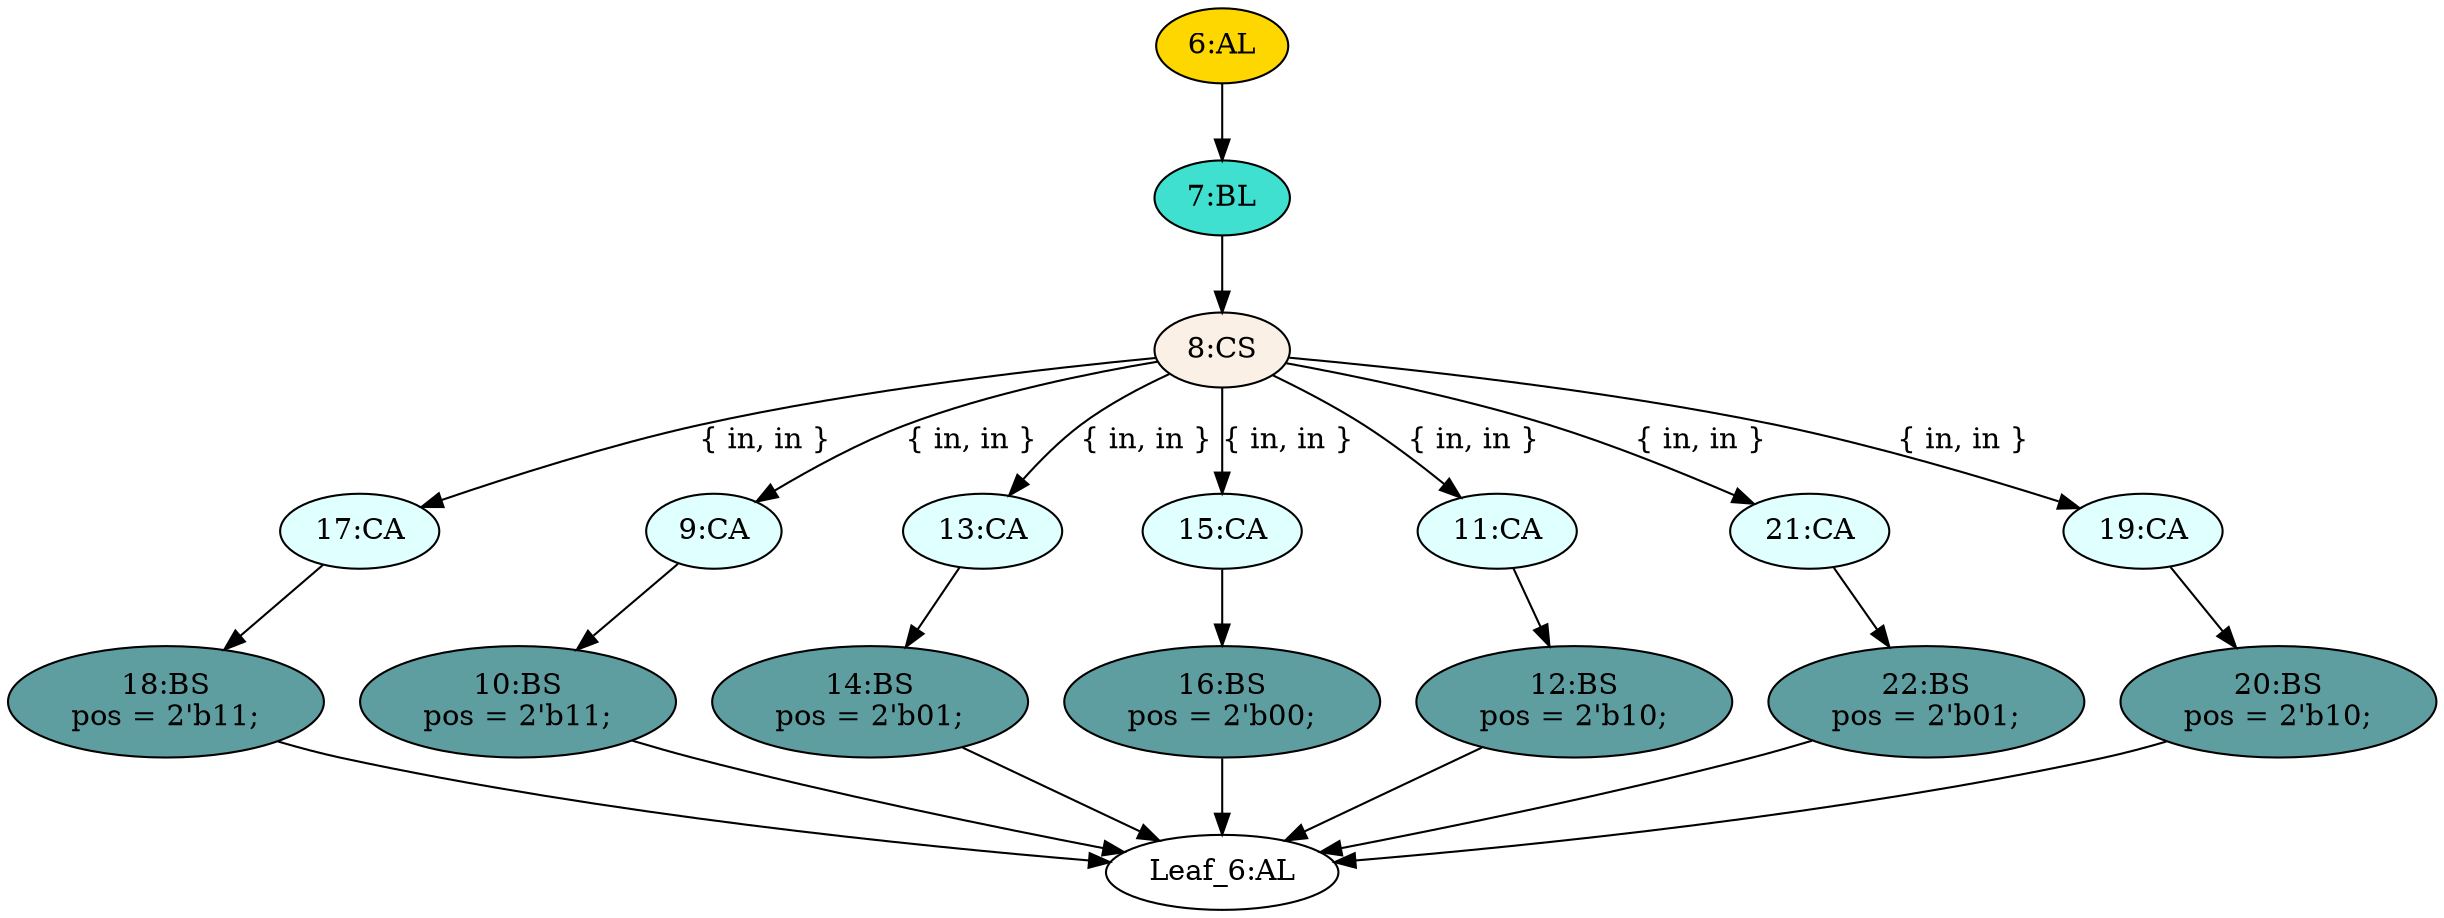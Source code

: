 strict digraph "compose( ,  )" {
	node [label="\N"];
	"17:CA"	[ast="<pyverilog.vparser.ast.Case object at 0x7f903edbd650>",
		fillcolor=lightcyan,
		label="17:CA",
		statements="[]",
		style=filled,
		typ=Case];
	"18:BS"	[ast="<pyverilog.vparser.ast.BlockingSubstitution object at 0x7f903eda6790>",
		fillcolor=cadetblue,
		label="18:BS
pos = 2'b11;",
		statements="[<pyverilog.vparser.ast.BlockingSubstitution object at 0x7f903eda6790>]",
		style=filled,
		typ=BlockingSubstitution];
	"17:CA" -> "18:BS"	[cond="[]",
		lineno=None];
	"12:BS"	[ast="<pyverilog.vparser.ast.BlockingSubstitution object at 0x7f903eda3f10>",
		fillcolor=cadetblue,
		label="12:BS
pos = 2'b10;",
		statements="[<pyverilog.vparser.ast.BlockingSubstitution object at 0x7f903eda3f10>]",
		style=filled,
		typ=BlockingSubstitution];
	"Leaf_6:AL"	[def_var="['pos']",
		label="Leaf_6:AL"];
	"12:BS" -> "Leaf_6:AL"	[cond="[]",
		lineno=None];
	"18:BS" -> "Leaf_6:AL"	[cond="[]",
		lineno=None];
	"6:AL"	[ast="<pyverilog.vparser.ast.Always object at 0x7f903f0757d0>",
		clk_sens=False,
		fillcolor=gold,
		label="6:AL",
		sens="['in', 'in']",
		statements="[]",
		style=filled,
		typ=Always,
		use_var="['in']"];
	"7:BL"	[ast="<pyverilog.vparser.ast.Block object at 0x7f903f075110>",
		fillcolor=turquoise,
		label="7:BL",
		statements="[]",
		style=filled,
		typ=Block];
	"6:AL" -> "7:BL"	[cond="[]",
		lineno=None];
	"9:CA"	[ast="<pyverilog.vparser.ast.Case object at 0x7f903ed56850>",
		fillcolor=lightcyan,
		label="9:CA",
		statements="[]",
		style=filled,
		typ=Case];
	"10:BS"	[ast="<pyverilog.vparser.ast.BlockingSubstitution object at 0x7f903eda37d0>",
		fillcolor=cadetblue,
		label="10:BS
pos = 2'b11;",
		statements="[<pyverilog.vparser.ast.BlockingSubstitution object at 0x7f903eda37d0>]",
		style=filled,
		typ=BlockingSubstitution];
	"9:CA" -> "10:BS"	[cond="[]",
		lineno=None];
	"22:BS"	[ast="<pyverilog.vparser.ast.BlockingSubstitution object at 0x7f903f060990>",
		fillcolor=cadetblue,
		label="22:BS
pos = 2'b01;",
		statements="[<pyverilog.vparser.ast.BlockingSubstitution object at 0x7f903f060990>]",
		style=filled,
		typ=BlockingSubstitution];
	"22:BS" -> "Leaf_6:AL"	[cond="[]",
		lineno=None];
	"20:BS"	[ast="<pyverilog.vparser.ast.BlockingSubstitution object at 0x7f903eda60d0>",
		fillcolor=cadetblue,
		label="20:BS
pos = 2'b10;",
		statements="[<pyverilog.vparser.ast.BlockingSubstitution object at 0x7f903eda60d0>]",
		style=filled,
		typ=BlockingSubstitution];
	"20:BS" -> "Leaf_6:AL"	[cond="[]",
		lineno=None];
	"13:CA"	[ast="<pyverilog.vparser.ast.Case object at 0x7f903ed4eed0>",
		fillcolor=lightcyan,
		label="13:CA",
		statements="[]",
		style=filled,
		typ=Case];
	"14:BS"	[ast="<pyverilog.vparser.ast.BlockingSubstitution object at 0x7f903edb1190>",
		fillcolor=cadetblue,
		label="14:BS
pos = 2'b01;",
		statements="[<pyverilog.vparser.ast.BlockingSubstitution object at 0x7f903edb1190>]",
		style=filled,
		typ=BlockingSubstitution];
	"13:CA" -> "14:BS"	[cond="[]",
		lineno=None];
	"15:CA"	[ast="<pyverilog.vparser.ast.Case object at 0x7f903edb1590>",
		fillcolor=lightcyan,
		label="15:CA",
		statements="[]",
		style=filled,
		typ=Case];
	"16:BS"	[ast="<pyverilog.vparser.ast.BlockingSubstitution object at 0x7f903edbd710>",
		fillcolor=cadetblue,
		label="16:BS
pos = 2'b00;",
		statements="[<pyverilog.vparser.ast.BlockingSubstitution object at 0x7f903edbd710>]",
		style=filled,
		typ=BlockingSubstitution];
	"15:CA" -> "16:BS"	[cond="[]",
		lineno=None];
	"11:CA"	[ast="<pyverilog.vparser.ast.Case object at 0x7f903eda3410>",
		fillcolor=lightcyan,
		label="11:CA",
		statements="[]",
		style=filled,
		typ=Case];
	"11:CA" -> "12:BS"	[cond="[]",
		lineno=None];
	"8:CS"	[ast="<pyverilog.vparser.ast.CaseStatement object at 0x7f903eda6390>",
		fillcolor=linen,
		label="8:CS",
		statements="[]",
		style=filled,
		typ=CaseStatement];
	"8:CS" -> "17:CA"	[cond="['in', 'in']",
		label="{ in, in }",
		lineno=8];
	"8:CS" -> "9:CA"	[cond="['in', 'in']",
		label="{ in, in }",
		lineno=8];
	"8:CS" -> "13:CA"	[cond="['in', 'in']",
		label="{ in, in }",
		lineno=8];
	"8:CS" -> "15:CA"	[cond="['in', 'in']",
		label="{ in, in }",
		lineno=8];
	"8:CS" -> "11:CA"	[cond="['in', 'in']",
		label="{ in, in }",
		lineno=8];
	"21:CA"	[ast="<pyverilog.vparser.ast.Case object at 0x7f903eda6590>",
		fillcolor=lightcyan,
		label="21:CA",
		statements="[]",
		style=filled,
		typ=Case];
	"8:CS" -> "21:CA"	[cond="['in', 'in']",
		label="{ in, in }",
		lineno=8];
	"19:CA"	[ast="<pyverilog.vparser.ast.Case object at 0x7f903eda6b10>",
		fillcolor=lightcyan,
		label="19:CA",
		statements="[]",
		style=filled,
		typ=Case];
	"8:CS" -> "19:CA"	[cond="['in', 'in']",
		label="{ in, in }",
		lineno=8];
	"21:CA" -> "22:BS"	[cond="[]",
		lineno=None];
	"7:BL" -> "8:CS"	[cond="[]",
		lineno=None];
	"14:BS" -> "Leaf_6:AL"	[cond="[]",
		lineno=None];
	"16:BS" -> "Leaf_6:AL"	[cond="[]",
		lineno=None];
	"10:BS" -> "Leaf_6:AL"	[cond="[]",
		lineno=None];
	"19:CA" -> "20:BS"	[cond="[]",
		lineno=None];
}
